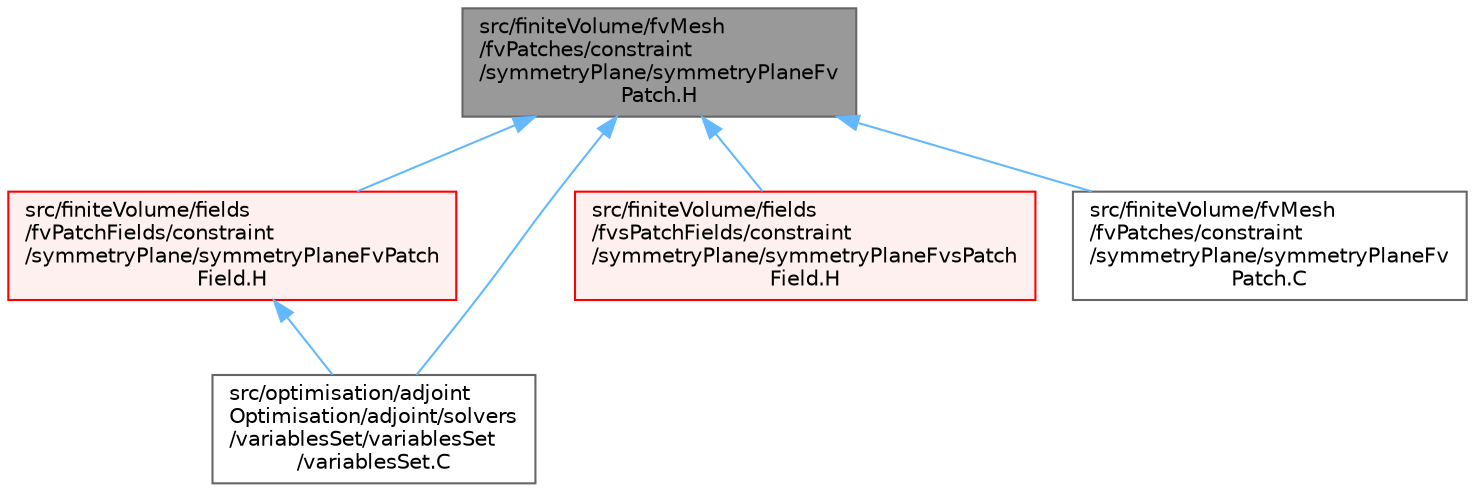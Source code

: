 digraph "src/finiteVolume/fvMesh/fvPatches/constraint/symmetryPlane/symmetryPlaneFvPatch.H"
{
 // LATEX_PDF_SIZE
  bgcolor="transparent";
  edge [fontname=Helvetica,fontsize=10,labelfontname=Helvetica,labelfontsize=10];
  node [fontname=Helvetica,fontsize=10,shape=box,height=0.2,width=0.4];
  Node1 [id="Node000001",label="src/finiteVolume/fvMesh\l/fvPatches/constraint\l/symmetryPlane/symmetryPlaneFv\lPatch.H",height=0.2,width=0.4,color="gray40", fillcolor="grey60", style="filled", fontcolor="black",tooltip=" "];
  Node1 -> Node2 [id="edge1_Node000001_Node000002",dir="back",color="steelblue1",style="solid",tooltip=" "];
  Node2 [id="Node000002",label="src/finiteVolume/fields\l/fvPatchFields/constraint\l/symmetryPlane/symmetryPlaneFvPatch\lField.H",height=0.2,width=0.4,color="red", fillcolor="#FFF0F0", style="filled",URL="$symmetryPlaneFvPatchField_8H.html",tooltip=" "];
  Node2 -> Node6 [id="edge2_Node000002_Node000006",dir="back",color="steelblue1",style="solid",tooltip=" "];
  Node6 [id="Node000006",label="src/optimisation/adjoint\lOptimisation/adjoint/solvers\l/variablesSet/variablesSet\l/variablesSet.C",height=0.2,width=0.4,color="grey40", fillcolor="white", style="filled",URL="$variablesSet_8C.html",tooltip=" "];
  Node1 -> Node7 [id="edge3_Node000001_Node000007",dir="back",color="steelblue1",style="solid",tooltip=" "];
  Node7 [id="Node000007",label="src/finiteVolume/fields\l/fvsPatchFields/constraint\l/symmetryPlane/symmetryPlaneFvsPatch\lField.H",height=0.2,width=0.4,color="red", fillcolor="#FFF0F0", style="filled",URL="$symmetryPlaneFvsPatchField_8H.html",tooltip=" "];
  Node1 -> Node11 [id="edge4_Node000001_Node000011",dir="back",color="steelblue1",style="solid",tooltip=" "];
  Node11 [id="Node000011",label="src/finiteVolume/fvMesh\l/fvPatches/constraint\l/symmetryPlane/symmetryPlaneFv\lPatch.C",height=0.2,width=0.4,color="grey40", fillcolor="white", style="filled",URL="$symmetryPlaneFvPatch_8C.html",tooltip=" "];
  Node1 -> Node6 [id="edge5_Node000001_Node000006",dir="back",color="steelblue1",style="solid",tooltip=" "];
}
